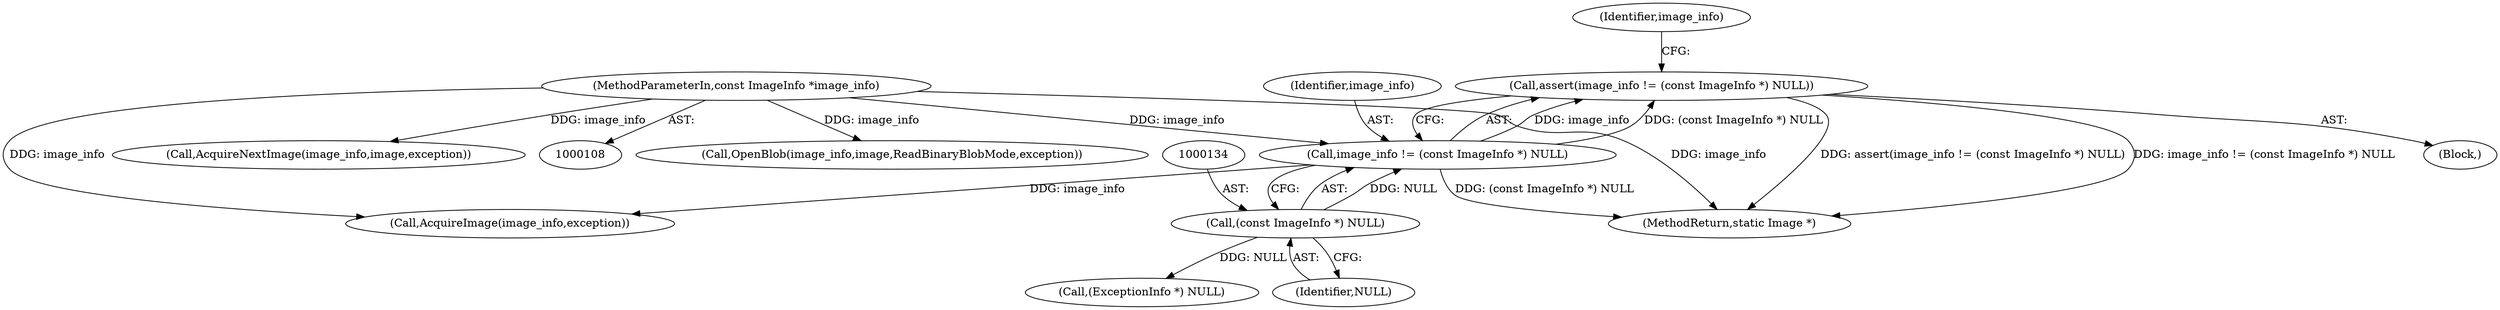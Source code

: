 digraph "0_ImageMagick_1aa0c6dab6dcef4d9bc3571866ae1c1ddbec7d8f@API" {
"1000130" [label="(Call,assert(image_info != (const ImageInfo *) NULL))"];
"1000131" [label="(Call,image_info != (const ImageInfo *) NULL)"];
"1000109" [label="(MethodParameterIn,const ImageInfo *image_info)"];
"1000133" [label="(Call,(const ImageInfo *) NULL)"];
"1001689" [label="(MethodReturn,static Image *)"];
"1000160" [label="(Call,(ExceptionInfo *) NULL)"];
"1000130" [label="(Call,assert(image_info != (const ImageInfo *) NULL))"];
"1000171" [label="(Call,AcquireImage(image_info,exception))"];
"1000131" [label="(Call,image_info != (const ImageInfo *) NULL)"];
"1000111" [label="(Block,)"];
"1000132" [label="(Identifier,image_info)"];
"1000135" [label="(Identifier,NULL)"];
"1000109" [label="(MethodParameterIn,const ImageInfo *image_info)"];
"1000133" [label="(Call,(const ImageInfo *) NULL)"];
"1000176" [label="(Call,OpenBlob(image_info,image,ReadBinaryBlobMode,exception))"];
"1000139" [label="(Identifier,image_info)"];
"1001639" [label="(Call,AcquireNextImage(image_info,image,exception))"];
"1000130" -> "1000111"  [label="AST: "];
"1000130" -> "1000131"  [label="CFG: "];
"1000131" -> "1000130"  [label="AST: "];
"1000139" -> "1000130"  [label="CFG: "];
"1000130" -> "1001689"  [label="DDG: assert(image_info != (const ImageInfo *) NULL)"];
"1000130" -> "1001689"  [label="DDG: image_info != (const ImageInfo *) NULL"];
"1000131" -> "1000130"  [label="DDG: image_info"];
"1000131" -> "1000130"  [label="DDG: (const ImageInfo *) NULL"];
"1000131" -> "1000133"  [label="CFG: "];
"1000132" -> "1000131"  [label="AST: "];
"1000133" -> "1000131"  [label="AST: "];
"1000131" -> "1001689"  [label="DDG: (const ImageInfo *) NULL"];
"1000109" -> "1000131"  [label="DDG: image_info"];
"1000133" -> "1000131"  [label="DDG: NULL"];
"1000131" -> "1000171"  [label="DDG: image_info"];
"1000109" -> "1000108"  [label="AST: "];
"1000109" -> "1001689"  [label="DDG: image_info"];
"1000109" -> "1000171"  [label="DDG: image_info"];
"1000109" -> "1000176"  [label="DDG: image_info"];
"1000109" -> "1001639"  [label="DDG: image_info"];
"1000133" -> "1000135"  [label="CFG: "];
"1000134" -> "1000133"  [label="AST: "];
"1000135" -> "1000133"  [label="AST: "];
"1000133" -> "1000160"  [label="DDG: NULL"];
}
